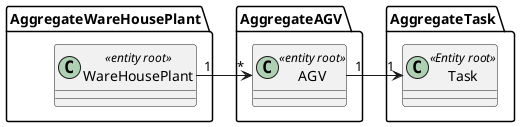 @startuml
package AggregateWareHousePlant{
    class WareHousePlant<<entity root>>{

    }
}

package AggregateAGV{
    class AGV<<entity root>>{

    }
}

package AggregateTask{
    class Task<<Entity root>>{

    }
}

WareHousePlant "1" -> "*" AGV

AGV "1" -> "1" Task

@enduml